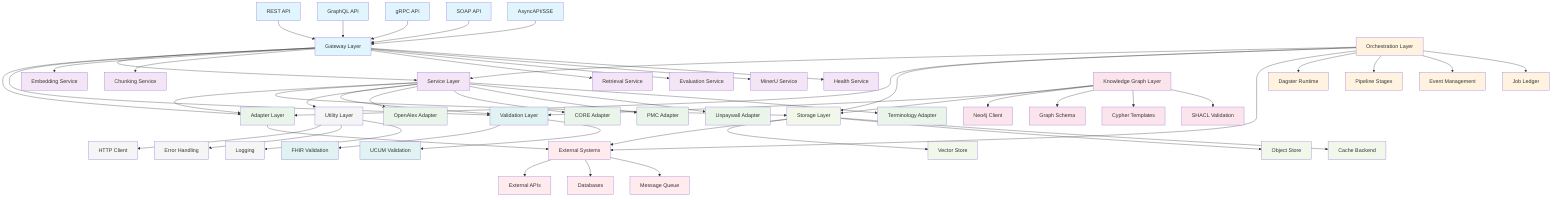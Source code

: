 graph TD
    %% Gateway Layer
    Gateway[Gateway Layer]
    REST[REST API]
    GraphQL[GraphQL API]
    gRPC[gRPC API]
    SOAP[SOAP API]
    AsyncAPI[AsyncAPI/SSE]

    %% Service Layer
    Services[Service Layer]
    Embedding[Embedding Service]
    Chunking[Chunking Service]
    Retrieval[Retrieval Service]
    Evaluation[Evaluation Service]
    MinerU[MinerU Service]
    Health[Health Service]

    %% Adapter Layer
    Adapters[Adapter Layer]
    OpenAlex[OpenAlex Adapter]
    CORE[CORE Adapter]
    PMC[PMC Adapter]
    Unpaywall[Unpaywall Adapter]
    Terminology[Terminology Adapter]

    %% Orchestration Layer
    Orchestration[Orchestration Layer]
    Dagster[Dagster Runtime]
    Stages[Pipeline Stages]
    Events[Event Management]
    Ledger[Job Ledger]

    %% Knowledge Graph Layer
    KG[Knowledge Graph Layer]
    Neo4j[Neo4j Client]
    Schema[Graph Schema]
    Templates[Cypher Templates]
    SHACL[SHACL Validation]

    %% Storage Layer
    Storage[Storage Layer]
    VectorStore[Vector Store]
    ObjectStore[Object Store]
    Cache[Cache Backend]

    %% Validation Layer
    Validation[Validation Layer]
    FHIR[FHIR Validation]
    UCUM[UCUM Validation]

    %% Utility Layer
    Utils[Utility Layer]
    HTTPClient[HTTP Client]
    Errors[Error Handling]
    Logging[Logging]

    %% External Systems
    External[External Systems]
    APIs[External APIs]
    Databases[Databases]
    MessageQueue[Message Queue]

    %% Connections
    Gateway --> Services
    Gateway --> Adapters
    Gateway --> Validation

    Services --> Adapters
    Services --> Storage
    Services --> Validation
    Services --> Utils

    Orchestration --> Services
    Orchestration --> Adapters
    Orchestration --> Storage

    KG --> Storage
    KG --> Validation

    Adapters --> External
    Storage --> External
    Orchestration --> External

    %% Protocol connections
    REST --> Gateway
    GraphQL --> Gateway
    gRPC --> Gateway
    SOAP --> Gateway
    AsyncAPI --> Gateway

    %% Service connections
    Gateway --> Embedding
    Gateway --> Chunking
    Gateway --> Retrieval
    Gateway --> Evaluation
    Gateway --> MinerU
    Gateway --> Health

    %% Adapter connections
    Services --> OpenAlex
    Services --> CORE
    Services --> PMC
    Services --> Unpaywall
    Services --> Terminology

    %% Orchestration connections
    Orchestration --> Dagster
    Orchestration --> Stages
    Orchestration --> Events
    Orchestration --> Ledger

    %% KG connections
    KG --> Neo4j
    KG --> Schema
    KG --> Templates
    KG --> SHACL

    %% Storage connections
    Storage --> VectorStore
    Storage --> ObjectStore
    Storage --> Cache

    %% Validation connections
    Validation --> FHIR
    Validation --> UCUM

    %% Utility connections
    Utils --> HTTPClient
    Utils --> Errors
    Utils --> Logging

    %% External connections
    External --> APIs
    External --> Databases
    External --> MessageQueue

    %% Styling
    classDef gateway fill:#e1f5fe
    classDef service fill:#f3e5f5
    classDef adapter fill:#e8f5e8
    classDef orchestration fill:#fff3e0
    classDef kg fill:#fce4ec
    classDef storage fill:#f1f8e9
    classDef validation fill:#e0f2f1
    classDef utils fill:#f5f5f5
    classDef external fill:#ffebee

    class Gateway,REST,GraphQL,gRPC,SOAP,AsyncAPI gateway
    class Services,Embedding,Chunking,Retrieval,Evaluation,MinerU,Health service
    class Adapters,OpenAlex,CORE,PMC,Unpaywall,Terminology adapter
    class Orchestration,Dagster,Stages,Events,Ledger orchestration
    class KG,Neo4j,Schema,Templates,SHACL kg
    class Storage,VectorStore,ObjectStore,Cache storage
    class Validation,FHIR,UCUM validation
    class Utils,HTTPClient,Errors,Logging utils
    class External,APIs,Databases,MessageQueue external